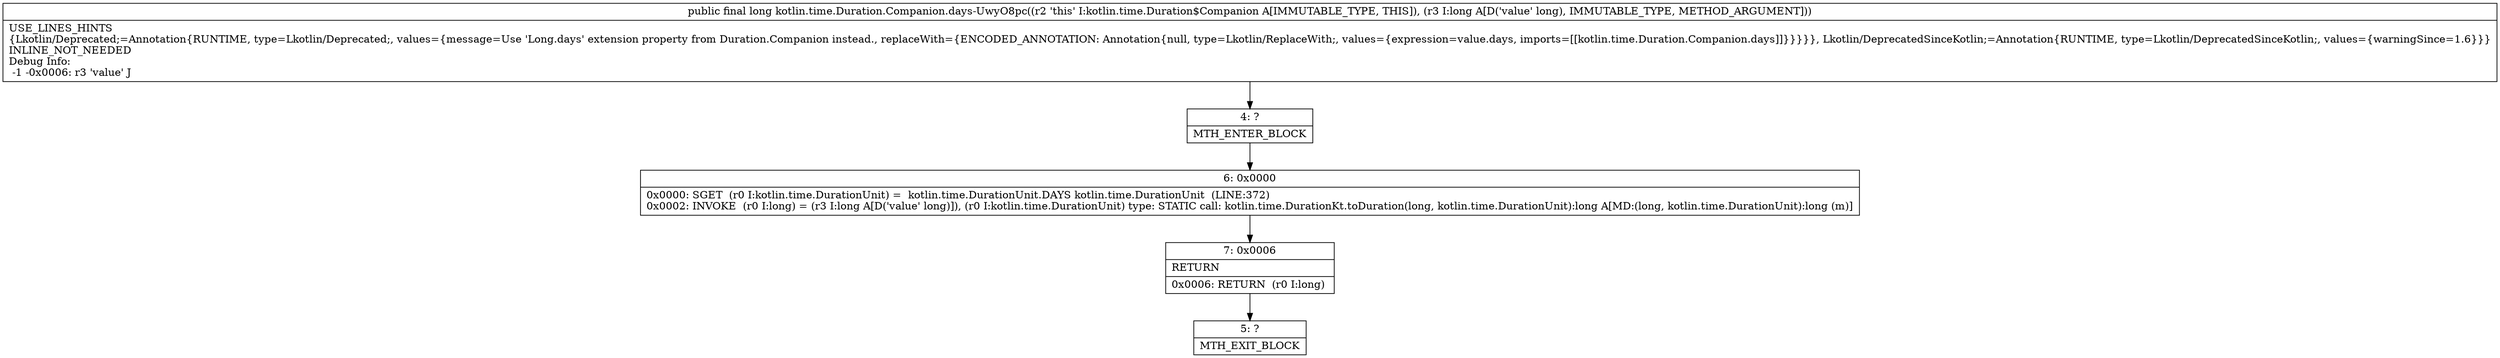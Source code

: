 digraph "CFG forkotlin.time.Duration.Companion.days\-UwyO8pc(J)J" {
Node_4 [shape=record,label="{4\:\ ?|MTH_ENTER_BLOCK\l}"];
Node_6 [shape=record,label="{6\:\ 0x0000|0x0000: SGET  (r0 I:kotlin.time.DurationUnit) =  kotlin.time.DurationUnit.DAYS kotlin.time.DurationUnit  (LINE:372)\l0x0002: INVOKE  (r0 I:long) = (r3 I:long A[D('value' long)]), (r0 I:kotlin.time.DurationUnit) type: STATIC call: kotlin.time.DurationKt.toDuration(long, kotlin.time.DurationUnit):long A[MD:(long, kotlin.time.DurationUnit):long (m)]\l}"];
Node_7 [shape=record,label="{7\:\ 0x0006|RETURN\l|0x0006: RETURN  (r0 I:long) \l}"];
Node_5 [shape=record,label="{5\:\ ?|MTH_EXIT_BLOCK\l}"];
MethodNode[shape=record,label="{public final long kotlin.time.Duration.Companion.days\-UwyO8pc((r2 'this' I:kotlin.time.Duration$Companion A[IMMUTABLE_TYPE, THIS]), (r3 I:long A[D('value' long), IMMUTABLE_TYPE, METHOD_ARGUMENT]))  | USE_LINES_HINTS\l\{Lkotlin\/Deprecated;=Annotation\{RUNTIME, type=Lkotlin\/Deprecated;, values=\{message=Use 'Long.days' extension property from Duration.Companion instead., replaceWith=\{ENCODED_ANNOTATION: Annotation\{null, type=Lkotlin\/ReplaceWith;, values=\{expression=value.days, imports=[[kotlin.time.Duration.Companion.days]]\}\}\}\}\}, Lkotlin\/DeprecatedSinceKotlin;=Annotation\{RUNTIME, type=Lkotlin\/DeprecatedSinceKotlin;, values=\{warningSince=1.6\}\}\}\lINLINE_NOT_NEEDED\lDebug Info:\l  \-1 \-0x0006: r3 'value' J\l}"];
MethodNode -> Node_4;Node_4 -> Node_6;
Node_6 -> Node_7;
Node_7 -> Node_5;
}

